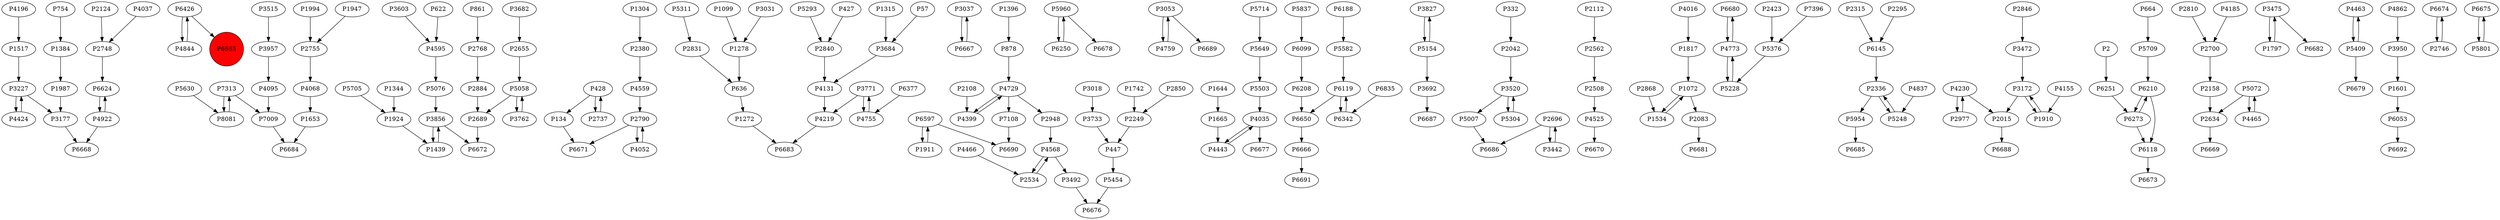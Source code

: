 digraph {
	P6624 -> P4922
	P6426 -> P4844
	P1653 -> P6684
	P861 -> P2768
	P2790 -> P6671
	P5311 -> P2831
	P3037 -> P6667
	P2850 -> P2249
	P5960 -> P6250
	P134 -> P6671
	P3053 -> P4759
	P3177 -> P6668
	P1315 -> P3684
	P4035 -> P6677
	P1924 -> P1439
	P5837 -> P6099
	P1644 -> P1665
	P3515 -> P3957
	P3827 -> P5154
	P332 -> P2042
	P2748 -> P6624
	P2112 -> P2562
	P2696 -> P3442
	P1817 -> P1072
	P6680 -> P4773
	P2124 -> P2748
	P2315 -> P6145
	P4230 -> P2015
	P6145 -> P2336
	P428 -> P2737
	P2689 -> P6672
	P5954 -> P6685
	P2249 -> P447
	P3762 -> P5058
	P7313 -> P8081
	P5007 -> P6686
	P2508 -> P4525
	P3520 -> P5304
	P1344 -> P1924
	P1534 -> P1072
	P3771 -> P4219
	P4559 -> P2790
	P5705 -> P1924
	P3442 -> P2696
	P6597 -> P1911
	P2840 -> P4131
	P1072 -> P2083
	P4095 -> P7009
	P6118 -> P6673
	P3684 -> P4131
	P2696 -> P6686
	P4922 -> P6624
	P2015 -> P6688
	P2158 -> P2634
	P4466 -> P2534
	P3018 -> P3733
	P3475 -> P1797
	P5072 -> P4465
	P4463 -> P5409
	P4399 -> P4729
	P1517 -> P3227
	P6188 -> P5582
	P622 -> P4595
	P6667 -> P3037
	P4922 -> P6668
	P2083 -> P6681
	P3771 -> P4755
	P2948 -> P4568
	P6119 -> P6650
	P6210 -> P6118
	P1272 -> P6683
	P664 -> P5709
	P1994 -> P2755
	P2700 -> P2158
	P1072 -> P1534
	P2295 -> P6145
	P3227 -> P3177
	P2336 -> P5248
	P5409 -> P6679
	P6650 -> P6666
	P4729 -> P4399
	P4068 -> P1653
	P4568 -> P3492
	P7313 -> P7009
	P5503 -> P4035
	P5714 -> P5649
	P6666 -> P6691
	P4568 -> P2534
	P3856 -> P6672
	P1797 -> P3475
	P1742 -> P2249
	P2336 -> P5954
	P5630 -> P8081
	P6250 -> P5960
	P2846 -> P3472
	P4862 -> P3950
	P4131 -> P4219
	P2634 -> P6669
	P3692 -> P6687
	P3053 -> P6689
	P754 -> P1384
	P3733 -> P447
	P6674 -> P2746
	P4196 -> P1517
	P4595 -> P5076
	P1601 -> P6053
	P4844 -> P6426
	P4037 -> P2748
	P5960 -> P6678
	P5709 -> P6210
	P3475 -> P6682
	P3520 -> P5007
	P5649 -> P5503
	P4230 -> P2977
	P4729 -> P7108
	P2746 -> P6674
	P2 -> P6251
	P6208 -> P6650
	P6675 -> P5801
	P4035 -> P4443
	P6342 -> P6119
	P3031 -> P1278
	P2831 -> P636
	P5293 -> P2840
	P2655 -> P5058
	P2977 -> P4230
	P2108 -> P4399
	P8081 -> P7313
	P5228 -> P4773
	P4837 -> P5248
	P5801 -> P6675
	P2790 -> P4052
	P427 -> P2840
	P5154 -> P3827
	P4443 -> P4035
	P3856 -> P1439
	P2884 -> P2689
	P6377 -> P4755
	P5248 -> P2336
	P6597 -> P6690
	P2423 -> P5376
	P6099 -> P6208
	P1665 -> P4443
	P4219 -> P6683
	P428 -> P134
	P2534 -> P4568
	P1278 -> P636
	P5409 -> P4463
	P2810 -> P2700
	P3492 -> P6676
	P6053 -> P6692
	P2042 -> P3520
	P4755 -> P3771
	P447 -> P5454
	P6210 -> P6273
	P4016 -> P1817
	P5304 -> P3520
	P3472 -> P3172
	P2380 -> P4559
	P3957 -> P4095
	P4525 -> P6670
	P3950 -> P1601
	P5154 -> P3692
	P4729 -> P2948
	P3227 -> P4424
	P636 -> P1272
	P2755 -> P4068
	P6835 -> P6342
	P4759 -> P3053
	P6273 -> P6118
	P5058 -> P2689
	P3603 -> P4595
	P6273 -> P6210
	P878 -> P4729
	P1304 -> P2380
	P1910 -> P3172
	P7396 -> P5376
	P7108 -> P6690
	P4424 -> P3227
	P57 -> P3684
	P6426 -> P6665
	P2768 -> P2884
	P5076 -> P3856
	P4185 -> P2700
	P4773 -> P6680
	P3172 -> P1910
	P4773 -> P5228
	P4052 -> P2790
	P1396 -> P878
	P6119 -> P6342
	P3682 -> P2655
	P5072 -> P2634
	P1987 -> P3177
	P3172 -> P2015
	P5058 -> P3762
	P5582 -> P6119
	P1099 -> P1278
	P1947 -> P2755
	P7009 -> P6684
	P1911 -> P6597
	P5376 -> P5228
	P6251 -> P6273
	P1439 -> P3856
	P1384 -> P1987
	P2737 -> P428
	P4155 -> P1910
	P2868 -> P1534
	P5454 -> P6676
	P2562 -> P2508
	P4465 -> P5072
	P6665 [shape=circle]
	P6665 [style=filled]
	P6665 [fillcolor=red]
}